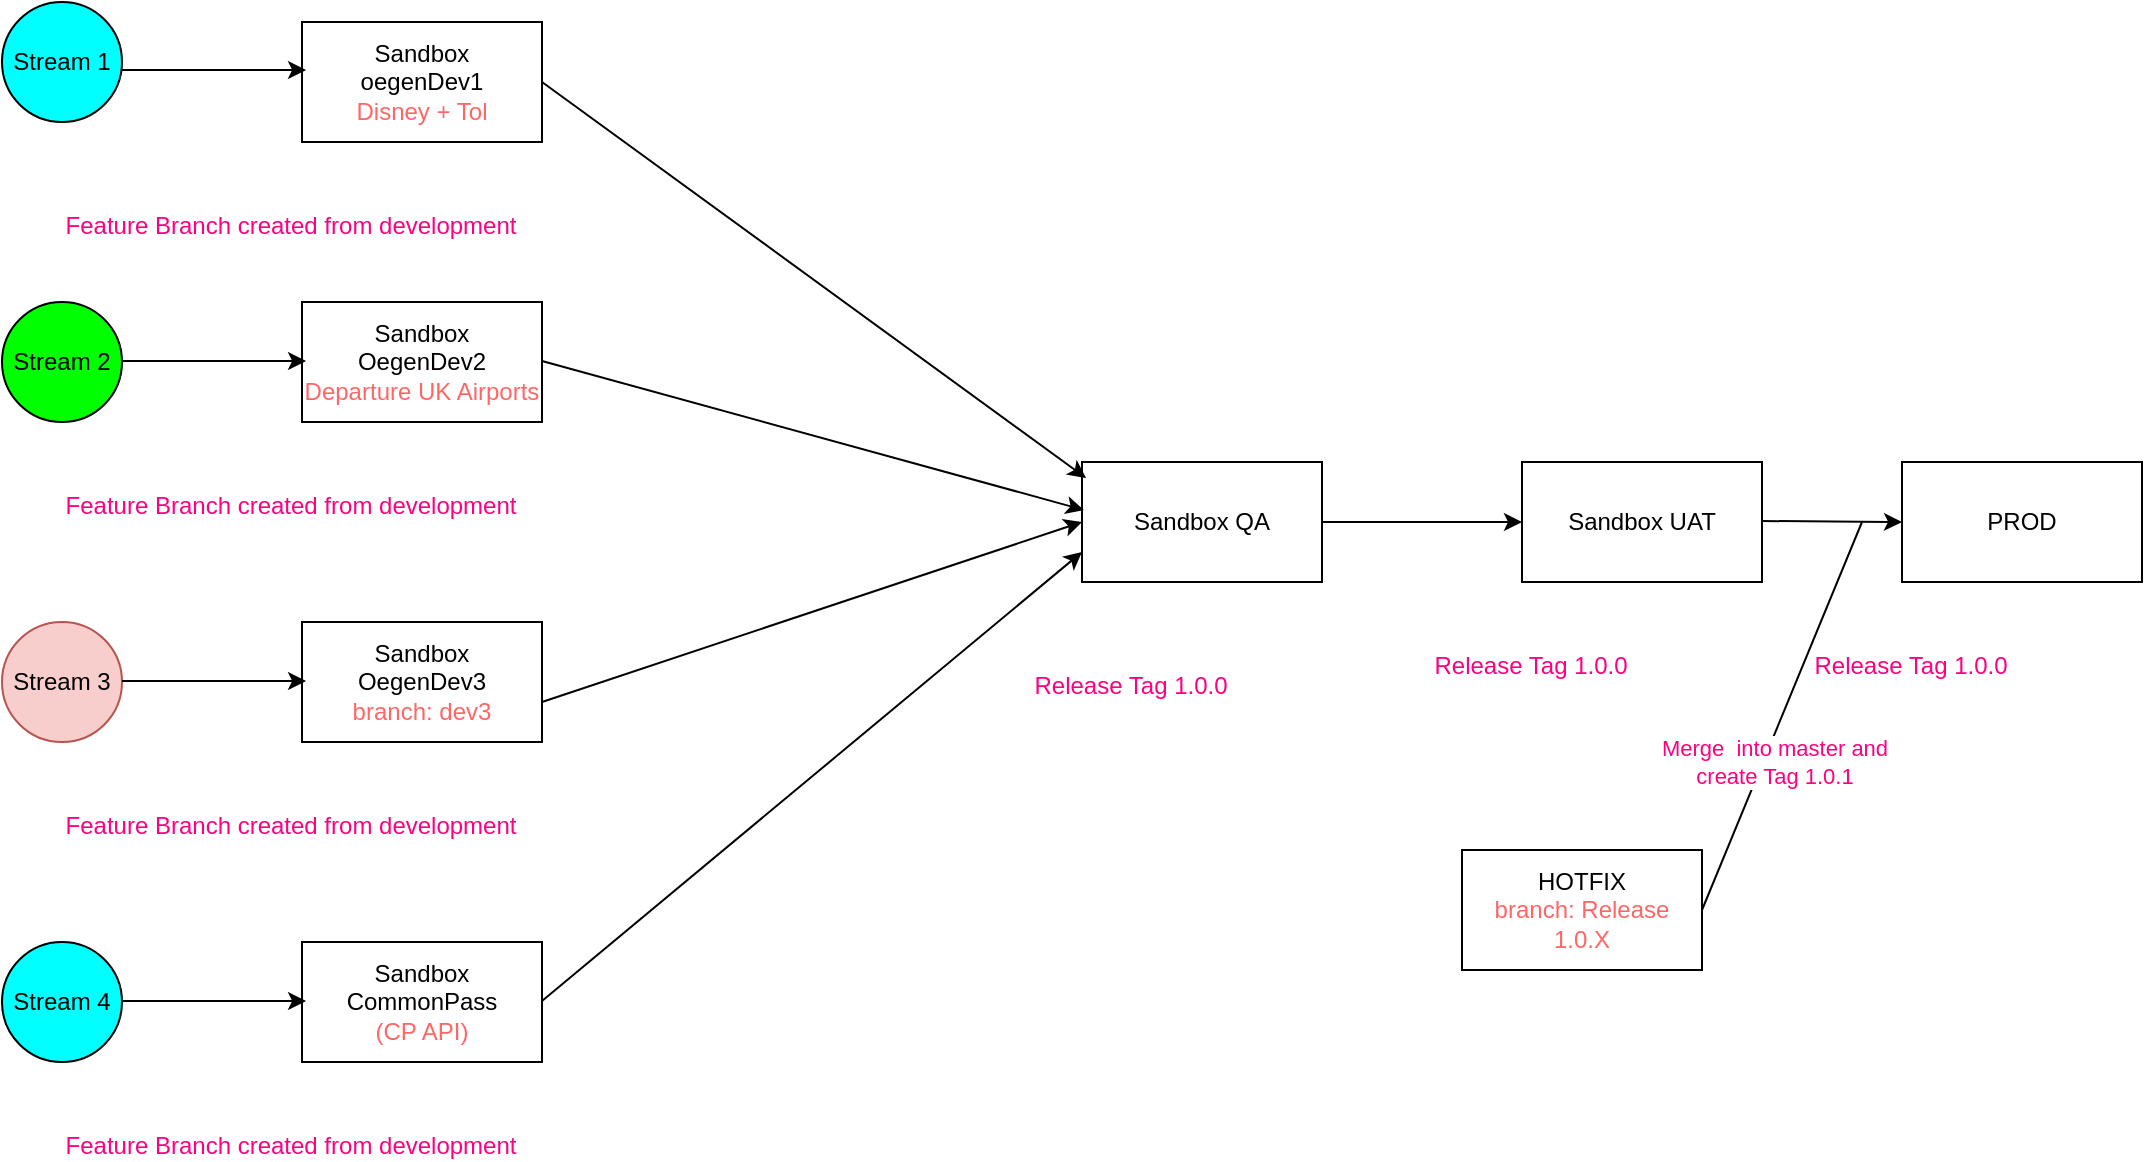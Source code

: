 <mxfile version="14.2.7" type="github">
  <diagram id="e7m6ovh9YExPru3OCkFa" name="Page-1">
    <mxGraphModel dx="1422" dy="705" grid="1" gridSize="10" guides="1" tooltips="1" connect="1" arrows="1" fold="1" page="1" pageScale="1" pageWidth="583" pageHeight="827" math="0" shadow="0">
      <root>
        <mxCell id="0" />
        <mxCell id="1" parent="0" />
        <mxCell id="uqDDsoYjMQcg-4C3IxTi-1" value="Sandbox &lt;br&gt;oegenDev1&lt;br&gt;&lt;font color=&quot;#ff6666&quot;&gt;Disney + Tol&lt;/font&gt;" style="rounded=0;whiteSpace=wrap;html=1;" vertex="1" parent="1">
          <mxGeometry x="180" y="110" width="120" height="60" as="geometry" />
        </mxCell>
        <mxCell id="uqDDsoYjMQcg-4C3IxTi-2" value="Sandbox&lt;br&gt;OegenDev2&lt;br&gt;&lt;font color=&quot;#ff6666&quot;&gt;Departure UK Airports&lt;/font&gt;" style="rounded=0;whiteSpace=wrap;html=1;" vertex="1" parent="1">
          <mxGeometry x="180" y="250" width="120" height="60" as="geometry" />
        </mxCell>
        <mxCell id="uqDDsoYjMQcg-4C3IxTi-3" value="Sandbox&lt;br&gt;OegenDev3&lt;br&gt;&lt;font color=&quot;#ff6666&quot;&gt;branch: dev3&lt;/font&gt;" style="rounded=0;whiteSpace=wrap;html=1;" vertex="1" parent="1">
          <mxGeometry x="180" y="410" width="120" height="60" as="geometry" />
        </mxCell>
        <mxCell id="uqDDsoYjMQcg-4C3IxTi-4" value="Sandbox QA" style="rounded=0;whiteSpace=wrap;html=1;" vertex="1" parent="1">
          <mxGeometry x="570" y="330" width="120" height="60" as="geometry" />
        </mxCell>
        <mxCell id="uqDDsoYjMQcg-4C3IxTi-5" value="" style="endArrow=classic;html=1;entryX=0.017;entryY=0.133;entryDx=0;entryDy=0;entryPerimeter=0;" edge="1" parent="1" target="uqDDsoYjMQcg-4C3IxTi-4">
          <mxGeometry width="50" height="50" relative="1" as="geometry">
            <mxPoint x="300" y="140" as="sourcePoint" />
            <mxPoint x="350" y="90" as="targetPoint" />
          </mxGeometry>
        </mxCell>
        <mxCell id="uqDDsoYjMQcg-4C3IxTi-8" value="" style="endArrow=classic;html=1;entryX=0.008;entryY=0.4;entryDx=0;entryDy=0;entryPerimeter=0;" edge="1" parent="1" target="uqDDsoYjMQcg-4C3IxTi-4">
          <mxGeometry width="50" height="50" relative="1" as="geometry">
            <mxPoint x="300" y="279.5" as="sourcePoint" />
            <mxPoint x="550" y="350" as="targetPoint" />
          </mxGeometry>
        </mxCell>
        <mxCell id="uqDDsoYjMQcg-4C3IxTi-9" value="" style="endArrow=classic;html=1;entryX=0;entryY=0.5;entryDx=0;entryDy=0;" edge="1" parent="1" target="uqDDsoYjMQcg-4C3IxTi-4">
          <mxGeometry width="50" height="50" relative="1" as="geometry">
            <mxPoint x="300" y="450" as="sourcePoint" />
            <mxPoint x="550" y="360" as="targetPoint" />
          </mxGeometry>
        </mxCell>
        <mxCell id="uqDDsoYjMQcg-4C3IxTi-11" value="Sandbox UAT" style="rounded=0;whiteSpace=wrap;html=1;" vertex="1" parent="1">
          <mxGeometry x="790" y="330" width="120" height="60" as="geometry" />
        </mxCell>
        <mxCell id="uqDDsoYjMQcg-4C3IxTi-12" value="" style="endArrow=classic;html=1;" edge="1" parent="1">
          <mxGeometry width="50" height="50" relative="1" as="geometry">
            <mxPoint x="690" y="360" as="sourcePoint" />
            <mxPoint x="790" y="360" as="targetPoint" />
          </mxGeometry>
        </mxCell>
        <mxCell id="uqDDsoYjMQcg-4C3IxTi-14" value="PROD&lt;br&gt;" style="rounded=0;whiteSpace=wrap;html=1;" vertex="1" parent="1">
          <mxGeometry x="980" y="330" width="120" height="60" as="geometry" />
        </mxCell>
        <mxCell id="uqDDsoYjMQcg-4C3IxTi-15" value="" style="endArrow=classic;html=1;entryX=0;entryY=0.5;entryDx=0;entryDy=0;" edge="1" parent="1" target="uqDDsoYjMQcg-4C3IxTi-14">
          <mxGeometry width="50" height="50" relative="1" as="geometry">
            <mxPoint x="910" y="359.5" as="sourcePoint" />
            <mxPoint x="970" y="360" as="targetPoint" />
          </mxGeometry>
        </mxCell>
        <mxCell id="uqDDsoYjMQcg-4C3IxTi-17" value="HOTFIX&lt;br&gt;&lt;font color=&quot;#ff6666&quot;&gt;branch: Release 1.0.X&lt;/font&gt;" style="rounded=0;whiteSpace=wrap;html=1;" vertex="1" parent="1">
          <mxGeometry x="760" y="524" width="120" height="60" as="geometry" />
        </mxCell>
        <mxCell id="uqDDsoYjMQcg-4C3IxTi-18" value="" style="endArrow=none;html=1;exitX=1;exitY=0.5;exitDx=0;exitDy=0;" edge="1" parent="1" source="uqDDsoYjMQcg-4C3IxTi-17">
          <mxGeometry width="50" height="50" relative="1" as="geometry">
            <mxPoint x="1050" y="410" as="sourcePoint" />
            <mxPoint x="960" y="360" as="targetPoint" />
          </mxGeometry>
        </mxCell>
        <mxCell id="uqDDsoYjMQcg-4C3IxTi-41" value="Merge&amp;nbsp; into master and&lt;br&gt;create Tag 1.0.1" style="edgeLabel;html=1;align=center;verticalAlign=middle;resizable=0;points=[];fontColor=#FF0080;" vertex="1" connectable="0" parent="uqDDsoYjMQcg-4C3IxTi-18">
          <mxGeometry x="-0.217" y="-5" relative="1" as="geometry">
            <mxPoint as="offset" />
          </mxGeometry>
        </mxCell>
        <mxCell id="uqDDsoYjMQcg-4C3IxTi-19" value="Stream 1" style="ellipse;whiteSpace=wrap;html=1;aspect=fixed;fillColor=#00FFFF;" vertex="1" parent="1">
          <mxGeometry x="30" y="100" width="60" height="60" as="geometry" />
        </mxCell>
        <mxCell id="uqDDsoYjMQcg-4C3IxTi-20" value="Stream 2" style="ellipse;whiteSpace=wrap;html=1;aspect=fixed;fillColor=#00FF00;" vertex="1" parent="1">
          <mxGeometry x="30" y="250" width="60" height="60" as="geometry" />
        </mxCell>
        <mxCell id="uqDDsoYjMQcg-4C3IxTi-21" value="Stream 3" style="ellipse;whiteSpace=wrap;html=1;aspect=fixed;fillColor=#f8cecc;strokeColor=#b85450;" vertex="1" parent="1">
          <mxGeometry x="30" y="410" width="60" height="60" as="geometry" />
        </mxCell>
        <mxCell id="uqDDsoYjMQcg-4C3IxTi-22" value="Stream 4" style="ellipse;whiteSpace=wrap;html=1;aspect=fixed;fillColor=#00FFFF;" vertex="1" parent="1">
          <mxGeometry x="30" y="570" width="60" height="60" as="geometry" />
        </mxCell>
        <mxCell id="uqDDsoYjMQcg-4C3IxTi-23" value="" style="endArrow=classic;html=1;entryX=0.017;entryY=0.4;entryDx=0;entryDy=0;entryPerimeter=0;" edge="1" parent="1" target="uqDDsoYjMQcg-4C3IxTi-1">
          <mxGeometry width="50" height="50" relative="1" as="geometry">
            <mxPoint x="90" y="134" as="sourcePoint" />
            <mxPoint x="140" y="80" as="targetPoint" />
          </mxGeometry>
        </mxCell>
        <mxCell id="uqDDsoYjMQcg-4C3IxTi-24" value="" style="endArrow=classic;html=1;entryX=0.017;entryY=0.4;entryDx=0;entryDy=0;entryPerimeter=0;" edge="1" parent="1">
          <mxGeometry width="50" height="50" relative="1" as="geometry">
            <mxPoint x="90" y="279.5" as="sourcePoint" />
            <mxPoint x="182.04" y="279.5" as="targetPoint" />
          </mxGeometry>
        </mxCell>
        <mxCell id="uqDDsoYjMQcg-4C3IxTi-25" value="" style="endArrow=classic;html=1;entryX=0.017;entryY=0.4;entryDx=0;entryDy=0;entryPerimeter=0;" edge="1" parent="1">
          <mxGeometry width="50" height="50" relative="1" as="geometry">
            <mxPoint x="90" y="439.5" as="sourcePoint" />
            <mxPoint x="182.04" y="439.5" as="targetPoint" />
          </mxGeometry>
        </mxCell>
        <mxCell id="uqDDsoYjMQcg-4C3IxTi-29" value="Feature Branch created from development" style="shape=image;html=1;verticalAlign=top;verticalLabelPosition=bottom;labelBackgroundColor=#ffffff;imageAspect=0;aspect=fixed;image=https://cdn3.iconfinder.com/data/icons/social-media-2169/24/social_media_social_media_logo_git-128.png;fillColor=#00FF00;fontColor=#FF0080;" vertex="1" parent="1">
          <mxGeometry x="150" y="150" width="48" height="48" as="geometry" />
        </mxCell>
        <mxCell id="uqDDsoYjMQcg-4C3IxTi-33" value="Sandbox&lt;br&gt;CommonPass&lt;br&gt;&lt;font color=&quot;#ff6666&quot;&gt;(CP API)&lt;/font&gt;" style="rounded=0;whiteSpace=wrap;html=1;" vertex="1" parent="1">
          <mxGeometry x="180" y="570" width="120" height="60" as="geometry" />
        </mxCell>
        <mxCell id="uqDDsoYjMQcg-4C3IxTi-34" value="" style="endArrow=classic;html=1;entryX=0.017;entryY=0.4;entryDx=0;entryDy=0;entryPerimeter=0;" edge="1" parent="1">
          <mxGeometry width="50" height="50" relative="1" as="geometry">
            <mxPoint x="90" y="599.5" as="sourcePoint" />
            <mxPoint x="182.04" y="599.5" as="targetPoint" />
          </mxGeometry>
        </mxCell>
        <mxCell id="uqDDsoYjMQcg-4C3IxTi-35" value="" style="endArrow=classic;html=1;entryX=0;entryY=0.75;entryDx=0;entryDy=0;" edge="1" parent="1" target="uqDDsoYjMQcg-4C3IxTi-4">
          <mxGeometry width="50" height="50" relative="1" as="geometry">
            <mxPoint x="300" y="599.5" as="sourcePoint" />
            <mxPoint x="550" y="370" as="targetPoint" />
          </mxGeometry>
        </mxCell>
        <mxCell id="uqDDsoYjMQcg-4C3IxTi-37" value="Release Tag 1.0.0" style="shape=image;html=1;verticalAlign=top;verticalLabelPosition=bottom;labelBackgroundColor=#ffffff;imageAspect=0;aspect=fixed;image=https://cdn3.iconfinder.com/data/icons/social-media-2169/24/social_media_social_media_logo_git-128.png;fillColor=#00FF00;fontColor=#FF0080;" vertex="1" parent="1">
          <mxGeometry x="570" y="380" width="48" height="48" as="geometry" />
        </mxCell>
        <mxCell id="uqDDsoYjMQcg-4C3IxTi-38" value="Release Tag 1.0.0" style="shape=image;html=1;verticalAlign=top;verticalLabelPosition=bottom;labelBackgroundColor=#ffffff;imageAspect=0;aspect=fixed;image=https://cdn3.iconfinder.com/data/icons/social-media-2169/24/social_media_social_media_logo_git-128.png;fillColor=#00FF00;fontColor=#FF0080;" vertex="1" parent="1">
          <mxGeometry x="770" y="370" width="48" height="48" as="geometry" />
        </mxCell>
        <mxCell id="uqDDsoYjMQcg-4C3IxTi-39" value="Release Tag 1.0.0" style="shape=image;html=1;verticalAlign=top;verticalLabelPosition=bottom;labelBackgroundColor=#ffffff;imageAspect=0;aspect=fixed;image=https://cdn3.iconfinder.com/data/icons/social-media-2169/24/social_media_social_media_logo_git-128.png;fillColor=#00FF00;fontColor=#FF0080;" vertex="1" parent="1">
          <mxGeometry x="960" y="370" width="48" height="48" as="geometry" />
        </mxCell>
        <mxCell id="uqDDsoYjMQcg-4C3IxTi-42" value="Feature Branch created from development" style="shape=image;html=1;verticalAlign=top;verticalLabelPosition=bottom;labelBackgroundColor=#ffffff;imageAspect=0;aspect=fixed;image=https://cdn3.iconfinder.com/data/icons/social-media-2169/24/social_media_social_media_logo_git-128.png;fillColor=#00FF00;fontColor=#FF0080;" vertex="1" parent="1">
          <mxGeometry x="150" y="290" width="48" height="48" as="geometry" />
        </mxCell>
        <mxCell id="uqDDsoYjMQcg-4C3IxTi-43" value="Feature Branch created from development" style="shape=image;html=1;verticalAlign=top;verticalLabelPosition=bottom;labelBackgroundColor=#ffffff;imageAspect=0;aspect=fixed;image=https://cdn3.iconfinder.com/data/icons/social-media-2169/24/social_media_social_media_logo_git-128.png;fillColor=#00FF00;fontColor=#FF0080;" vertex="1" parent="1">
          <mxGeometry x="150" y="450" width="48" height="48" as="geometry" />
        </mxCell>
        <mxCell id="uqDDsoYjMQcg-4C3IxTi-44" value="Feature Branch created from development" style="shape=image;html=1;verticalAlign=top;verticalLabelPosition=bottom;labelBackgroundColor=#ffffff;imageAspect=0;aspect=fixed;image=https://cdn3.iconfinder.com/data/icons/social-media-2169/24/social_media_social_media_logo_git-128.png;fillColor=#00FF00;fontColor=#FF0080;" vertex="1" parent="1">
          <mxGeometry x="150" y="610" width="48" height="48" as="geometry" />
        </mxCell>
      </root>
    </mxGraphModel>
  </diagram>
</mxfile>
